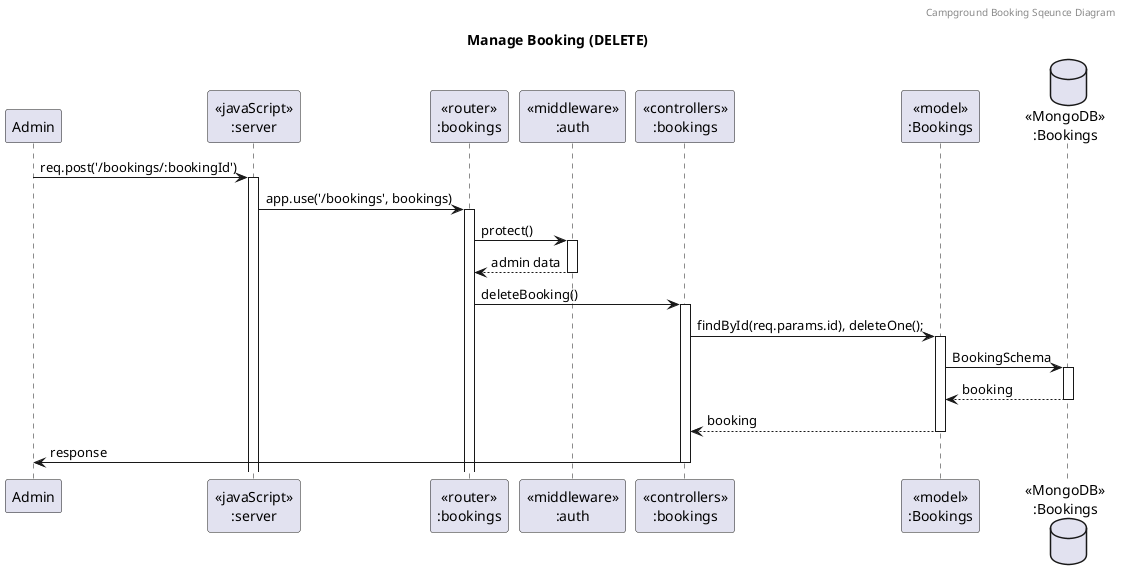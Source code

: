 @startuml Manage Booking (DELETE)

header Campground Booking Sqeunce Diagram
title "Manage Booking (DELETE)"

participant "Admin" as admin
participant "<<javaScript>>\n:server" as server
participant "<<router>>\n:bookings" as routerBookings
participant "<<middleware>>\n:auth" as middlewareAuth
participant "<<controllers>>\n:bookings" as controllersBookings
participant "<<model>>\n:Bookings" as BookingModel
database "<<MongoDB>>\n:Bookings" as BookingsDatabase

admin->server ++:req.post('/bookings/:bookingId')
server->routerBookings ++:app.use('/bookings', bookings)
routerBookings -> middlewareAuth ++:protect()
middlewareAuth --> routerBookings --:admin data
routerBookings -> controllersBookings ++:deleteBooking()
controllersBookings -> BookingModel ++:findById(req.params.id), deleteOne();
BookingModel -> BookingsDatabase ++:BookingSchema
BookingsDatabase --> BookingModel --:booking
BookingModel --> controllersBookings --:booking
controllersBookings -> admin --:response

@enduml